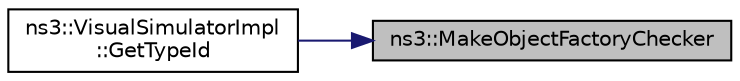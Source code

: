 digraph "ns3::MakeObjectFactoryChecker"
{
 // LATEX_PDF_SIZE
  edge [fontname="Helvetica",fontsize="10",labelfontname="Helvetica",labelfontsize="10"];
  node [fontname="Helvetica",fontsize="10",shape=record];
  rankdir="RL";
  Node1 [label="ns3::MakeObjectFactoryChecker",height=0.2,width=0.4,color="black", fillcolor="grey75", style="filled", fontcolor="black",tooltip=" "];
  Node1 -> Node2 [dir="back",color="midnightblue",fontsize="10",style="solid",fontname="Helvetica"];
  Node2 [label="ns3::VisualSimulatorImpl\l::GetTypeId",height=0.2,width=0.4,color="black", fillcolor="white", style="filled",URL="$classns3_1_1_visual_simulator_impl.html#a224e17ca3af56d55526ad1f44efcce98",tooltip="Get the type ID."];
}
